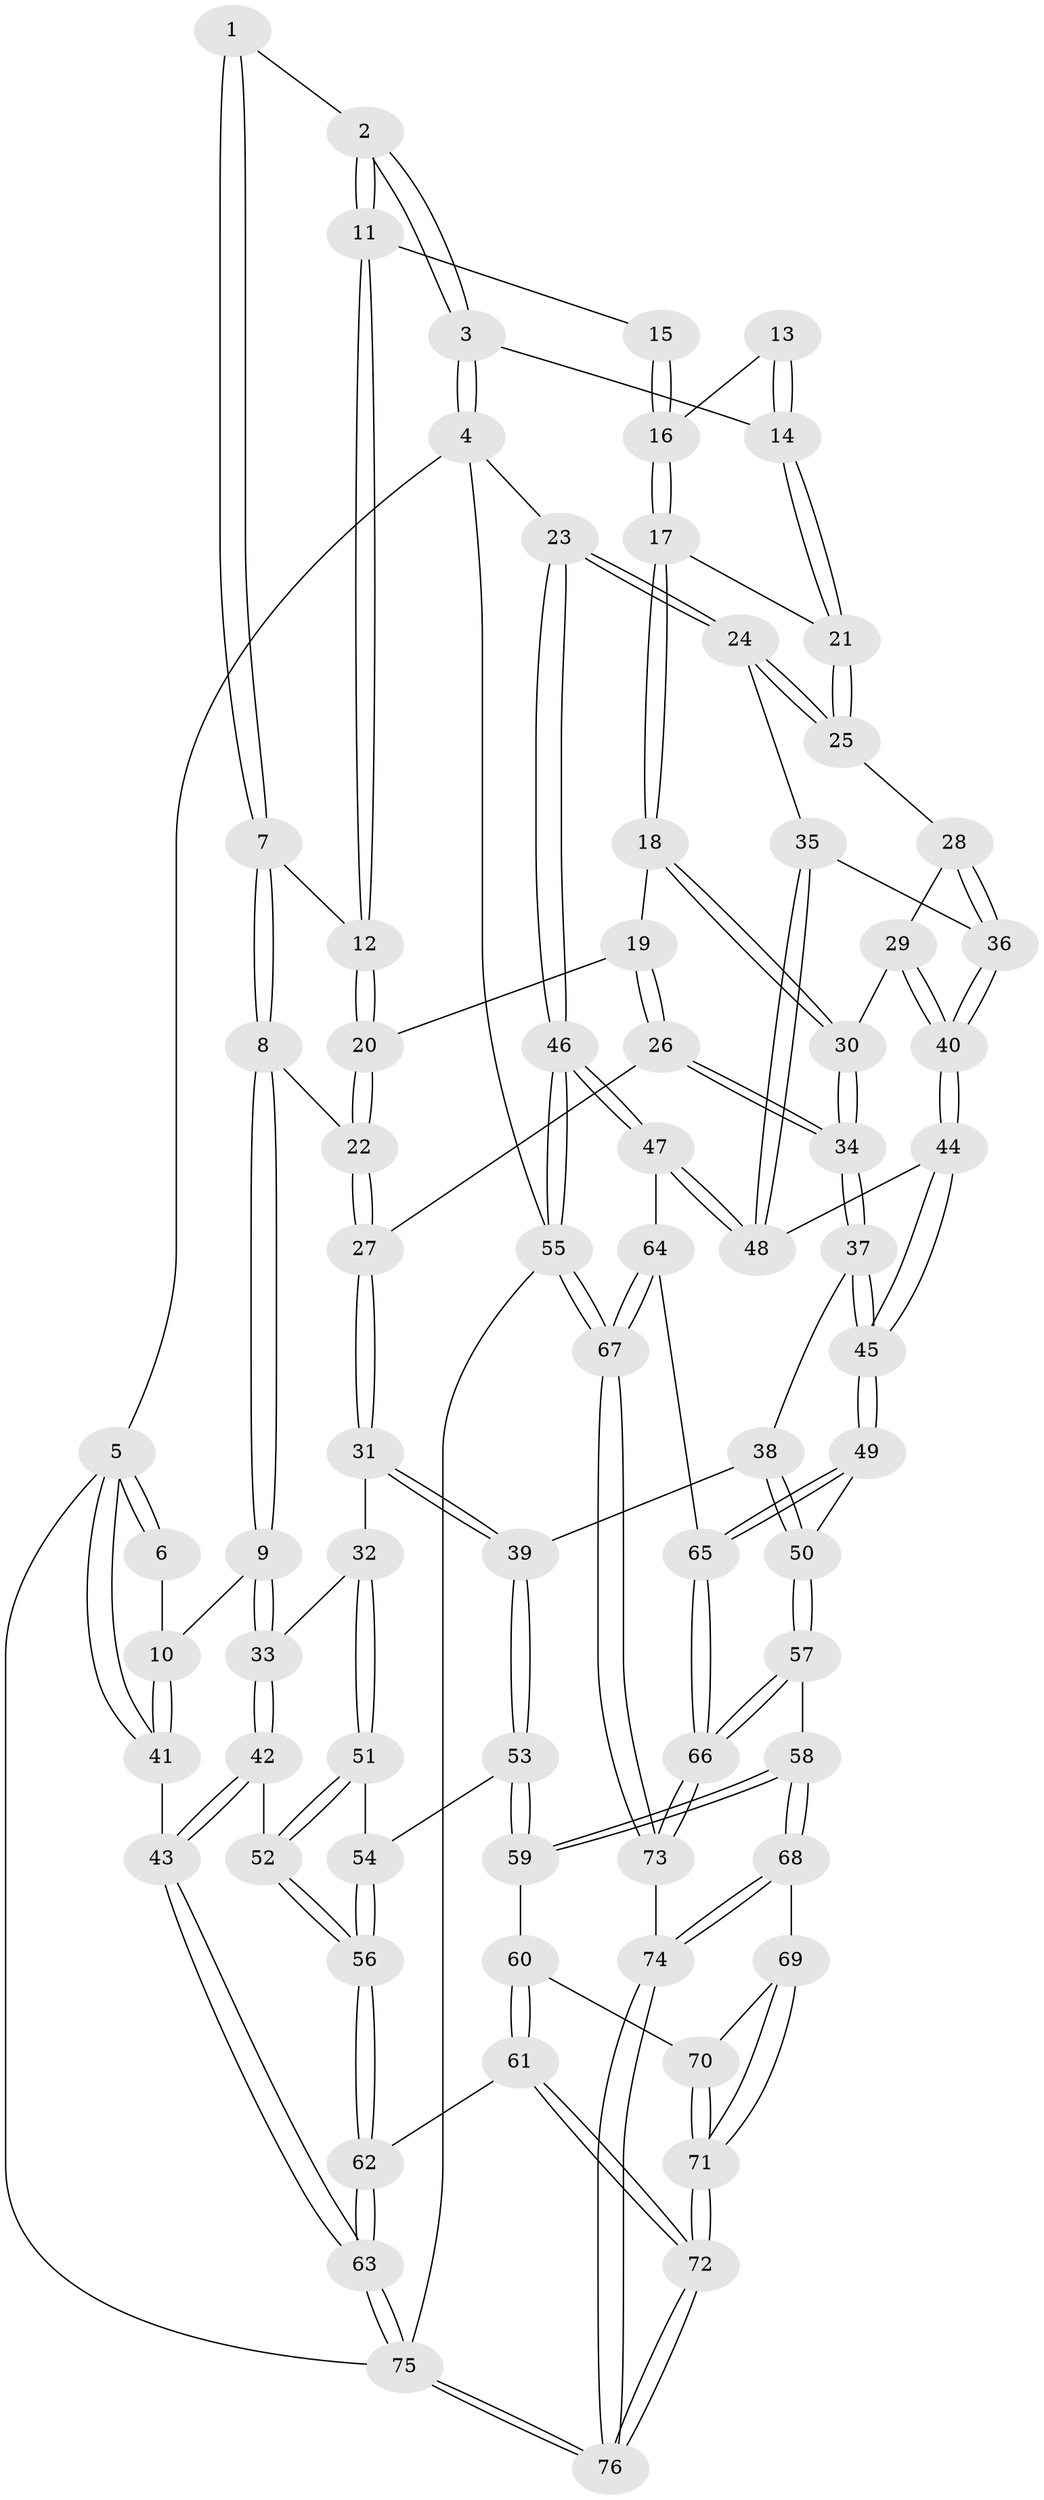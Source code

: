 // Generated by graph-tools (version 1.1) at 2025/11/02/27/25 16:11:51]
// undirected, 76 vertices, 187 edges
graph export_dot {
graph [start="1"]
  node [color=gray90,style=filled];
  1 [pos="+0.19252123037070992+0"];
  2 [pos="+0.6377407608902304+0"];
  3 [pos="+1+0"];
  4 [pos="+1+0"];
  5 [pos="+0+0"];
  6 [pos="+0.036054892720874636+0"];
  7 [pos="+0.22431786407013982+0.026148846990549795"];
  8 [pos="+0.22188243585257708+0.22105748995511376"];
  9 [pos="+0.027227495252096938+0.34076542677342636"];
  10 [pos="+0.016179955231063702+0.34031376892624976"];
  11 [pos="+0.5823711685436368+0.1109946230281672"];
  12 [pos="+0.55931625928988+0.1602657318640547"];
  13 [pos="+0.8293437937483032+0.14559409059072698"];
  14 [pos="+0.9126580519493473+0.09235221026360091"];
  15 [pos="+0.7108766072153528+0.17177234590495483"];
  16 [pos="+0.7424881093258546+0.22696620294324948"];
  17 [pos="+0.7127140888149662+0.3055675973468376"];
  18 [pos="+0.6430864691244885+0.3248138535025487"];
  19 [pos="+0.5611766954155236+0.20003407242102825"];
  20 [pos="+0.5534761133425384+0.18596244504205486"];
  21 [pos="+0.842894126933543+0.3255380205343497"];
  22 [pos="+0.3165358406171741+0.2822154404698268"];
  23 [pos="+1+0.3451608608517297"];
  24 [pos="+1+0.37355028978036037"];
  25 [pos="+0.8550886908960499+0.34435916295918867"];
  26 [pos="+0.45675284218260626+0.40501830455574966"];
  27 [pos="+0.3479921572943452+0.3636081746604759"];
  28 [pos="+0.8428755577791953+0.41095096067366127"];
  29 [pos="+0.677347724039247+0.4494479935294725"];
  30 [pos="+0.6202105079077956+0.41785964984094176"];
  31 [pos="+0.3122924596247149+0.48910780172448387"];
  32 [pos="+0.1830125910101083+0.5400613670950518"];
  33 [pos="+0.13548713395668313+0.5132668776371375"];
  34 [pos="+0.5636103482486176+0.463359001613738"];
  35 [pos="+1+0.44056407971832734"];
  36 [pos="+0.8585673757161755+0.48313876022476177"];
  37 [pos="+0.552125075749556+0.5093983510692954"];
  38 [pos="+0.5329412283015418+0.5378138908511768"];
  39 [pos="+0.4275029097583185+0.6273601554172167"];
  40 [pos="+0.8292295037131276+0.6189364234652905"];
  41 [pos="+0+0.3480784523027611"];
  42 [pos="+0+0.6692771073325448"];
  43 [pos="+0+0.6961511665029196"];
  44 [pos="+0.8401438593495572+0.6760785547838462"];
  45 [pos="+0.7985517691194435+0.6950897887121232"];
  46 [pos="+1+0.7763591180239284"];
  47 [pos="+0.9345408811966863+0.7149952687600609"];
  48 [pos="+0.8614441169067302+0.682339511245866"];
  49 [pos="+0.7912375790707558+0.7008239687390911"];
  50 [pos="+0.666856884782855+0.7487101205505421"];
  51 [pos="+0.18879638019985318+0.5726677420087438"];
  52 [pos="+0.1604981810311007+0.7354159029121288"];
  53 [pos="+0.4183374473621519+0.6732413591727715"];
  54 [pos="+0.33748402790398324+0.6742195221561129"];
  55 [pos="+1+1"];
  56 [pos="+0.1673656647494914+0.7468144474325379"];
  57 [pos="+0.6047375505819415+0.7920292871550112"];
  58 [pos="+0.5373398331123346+0.8034005178234696"];
  59 [pos="+0.42000120664684853+0.6779943351478417"];
  60 [pos="+0.30339579881146417+0.8338846748719794"];
  61 [pos="+0.2051790719573471+0.8587808881131056"];
  62 [pos="+0.17260146357776998+0.7990922998699026"];
  63 [pos="+0+0.9051911831443167"];
  64 [pos="+0.9005675989116689+0.8131461055669148"];
  65 [pos="+0.7647681842190455+1"];
  66 [pos="+0.7550109992633798+1"];
  67 [pos="+0.831188503861846+1"];
  68 [pos="+0.48580749587118377+0.910347166142085"];
  69 [pos="+0.4718130534023905+0.9093801487561283"];
  70 [pos="+0.3849533590213573+0.885301400322965"];
  71 [pos="+0.24666416601077054+1"];
  72 [pos="+0.17252959992387368+1"];
  73 [pos="+0.7771409352474618+1"];
  74 [pos="+0.5413064484359075+1"];
  75 [pos="+0+1"];
  76 [pos="+0.07709895941990891+1"];
  1 -- 2;
  1 -- 7;
  1 -- 7;
  2 -- 3;
  2 -- 3;
  2 -- 11;
  2 -- 11;
  3 -- 4;
  3 -- 4;
  3 -- 14;
  4 -- 5;
  4 -- 23;
  4 -- 55;
  5 -- 6;
  5 -- 6;
  5 -- 41;
  5 -- 41;
  5 -- 75;
  6 -- 10;
  7 -- 8;
  7 -- 8;
  7 -- 12;
  8 -- 9;
  8 -- 9;
  8 -- 22;
  9 -- 10;
  9 -- 33;
  9 -- 33;
  10 -- 41;
  10 -- 41;
  11 -- 12;
  11 -- 12;
  11 -- 15;
  12 -- 20;
  12 -- 20;
  13 -- 14;
  13 -- 14;
  13 -- 16;
  14 -- 21;
  14 -- 21;
  15 -- 16;
  15 -- 16;
  16 -- 17;
  16 -- 17;
  17 -- 18;
  17 -- 18;
  17 -- 21;
  18 -- 19;
  18 -- 30;
  18 -- 30;
  19 -- 20;
  19 -- 26;
  19 -- 26;
  20 -- 22;
  20 -- 22;
  21 -- 25;
  21 -- 25;
  22 -- 27;
  22 -- 27;
  23 -- 24;
  23 -- 24;
  23 -- 46;
  23 -- 46;
  24 -- 25;
  24 -- 25;
  24 -- 35;
  25 -- 28;
  26 -- 27;
  26 -- 34;
  26 -- 34;
  27 -- 31;
  27 -- 31;
  28 -- 29;
  28 -- 36;
  28 -- 36;
  29 -- 30;
  29 -- 40;
  29 -- 40;
  30 -- 34;
  30 -- 34;
  31 -- 32;
  31 -- 39;
  31 -- 39;
  32 -- 33;
  32 -- 51;
  32 -- 51;
  33 -- 42;
  33 -- 42;
  34 -- 37;
  34 -- 37;
  35 -- 36;
  35 -- 48;
  35 -- 48;
  36 -- 40;
  36 -- 40;
  37 -- 38;
  37 -- 45;
  37 -- 45;
  38 -- 39;
  38 -- 50;
  38 -- 50;
  39 -- 53;
  39 -- 53;
  40 -- 44;
  40 -- 44;
  41 -- 43;
  42 -- 43;
  42 -- 43;
  42 -- 52;
  43 -- 63;
  43 -- 63;
  44 -- 45;
  44 -- 45;
  44 -- 48;
  45 -- 49;
  45 -- 49;
  46 -- 47;
  46 -- 47;
  46 -- 55;
  46 -- 55;
  47 -- 48;
  47 -- 48;
  47 -- 64;
  49 -- 50;
  49 -- 65;
  49 -- 65;
  50 -- 57;
  50 -- 57;
  51 -- 52;
  51 -- 52;
  51 -- 54;
  52 -- 56;
  52 -- 56;
  53 -- 54;
  53 -- 59;
  53 -- 59;
  54 -- 56;
  54 -- 56;
  55 -- 67;
  55 -- 67;
  55 -- 75;
  56 -- 62;
  56 -- 62;
  57 -- 58;
  57 -- 66;
  57 -- 66;
  58 -- 59;
  58 -- 59;
  58 -- 68;
  58 -- 68;
  59 -- 60;
  60 -- 61;
  60 -- 61;
  60 -- 70;
  61 -- 62;
  61 -- 72;
  61 -- 72;
  62 -- 63;
  62 -- 63;
  63 -- 75;
  63 -- 75;
  64 -- 65;
  64 -- 67;
  64 -- 67;
  65 -- 66;
  65 -- 66;
  66 -- 73;
  66 -- 73;
  67 -- 73;
  67 -- 73;
  68 -- 69;
  68 -- 74;
  68 -- 74;
  69 -- 70;
  69 -- 71;
  69 -- 71;
  70 -- 71;
  70 -- 71;
  71 -- 72;
  71 -- 72;
  72 -- 76;
  72 -- 76;
  73 -- 74;
  74 -- 76;
  74 -- 76;
  75 -- 76;
  75 -- 76;
}
